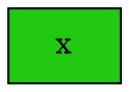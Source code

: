 digraph DotGraph
{
    Node18000 [shape="box", color="black", fontcolor="black", fillcolor="#21C912", style="filled", weight="1", label="x"];
}

